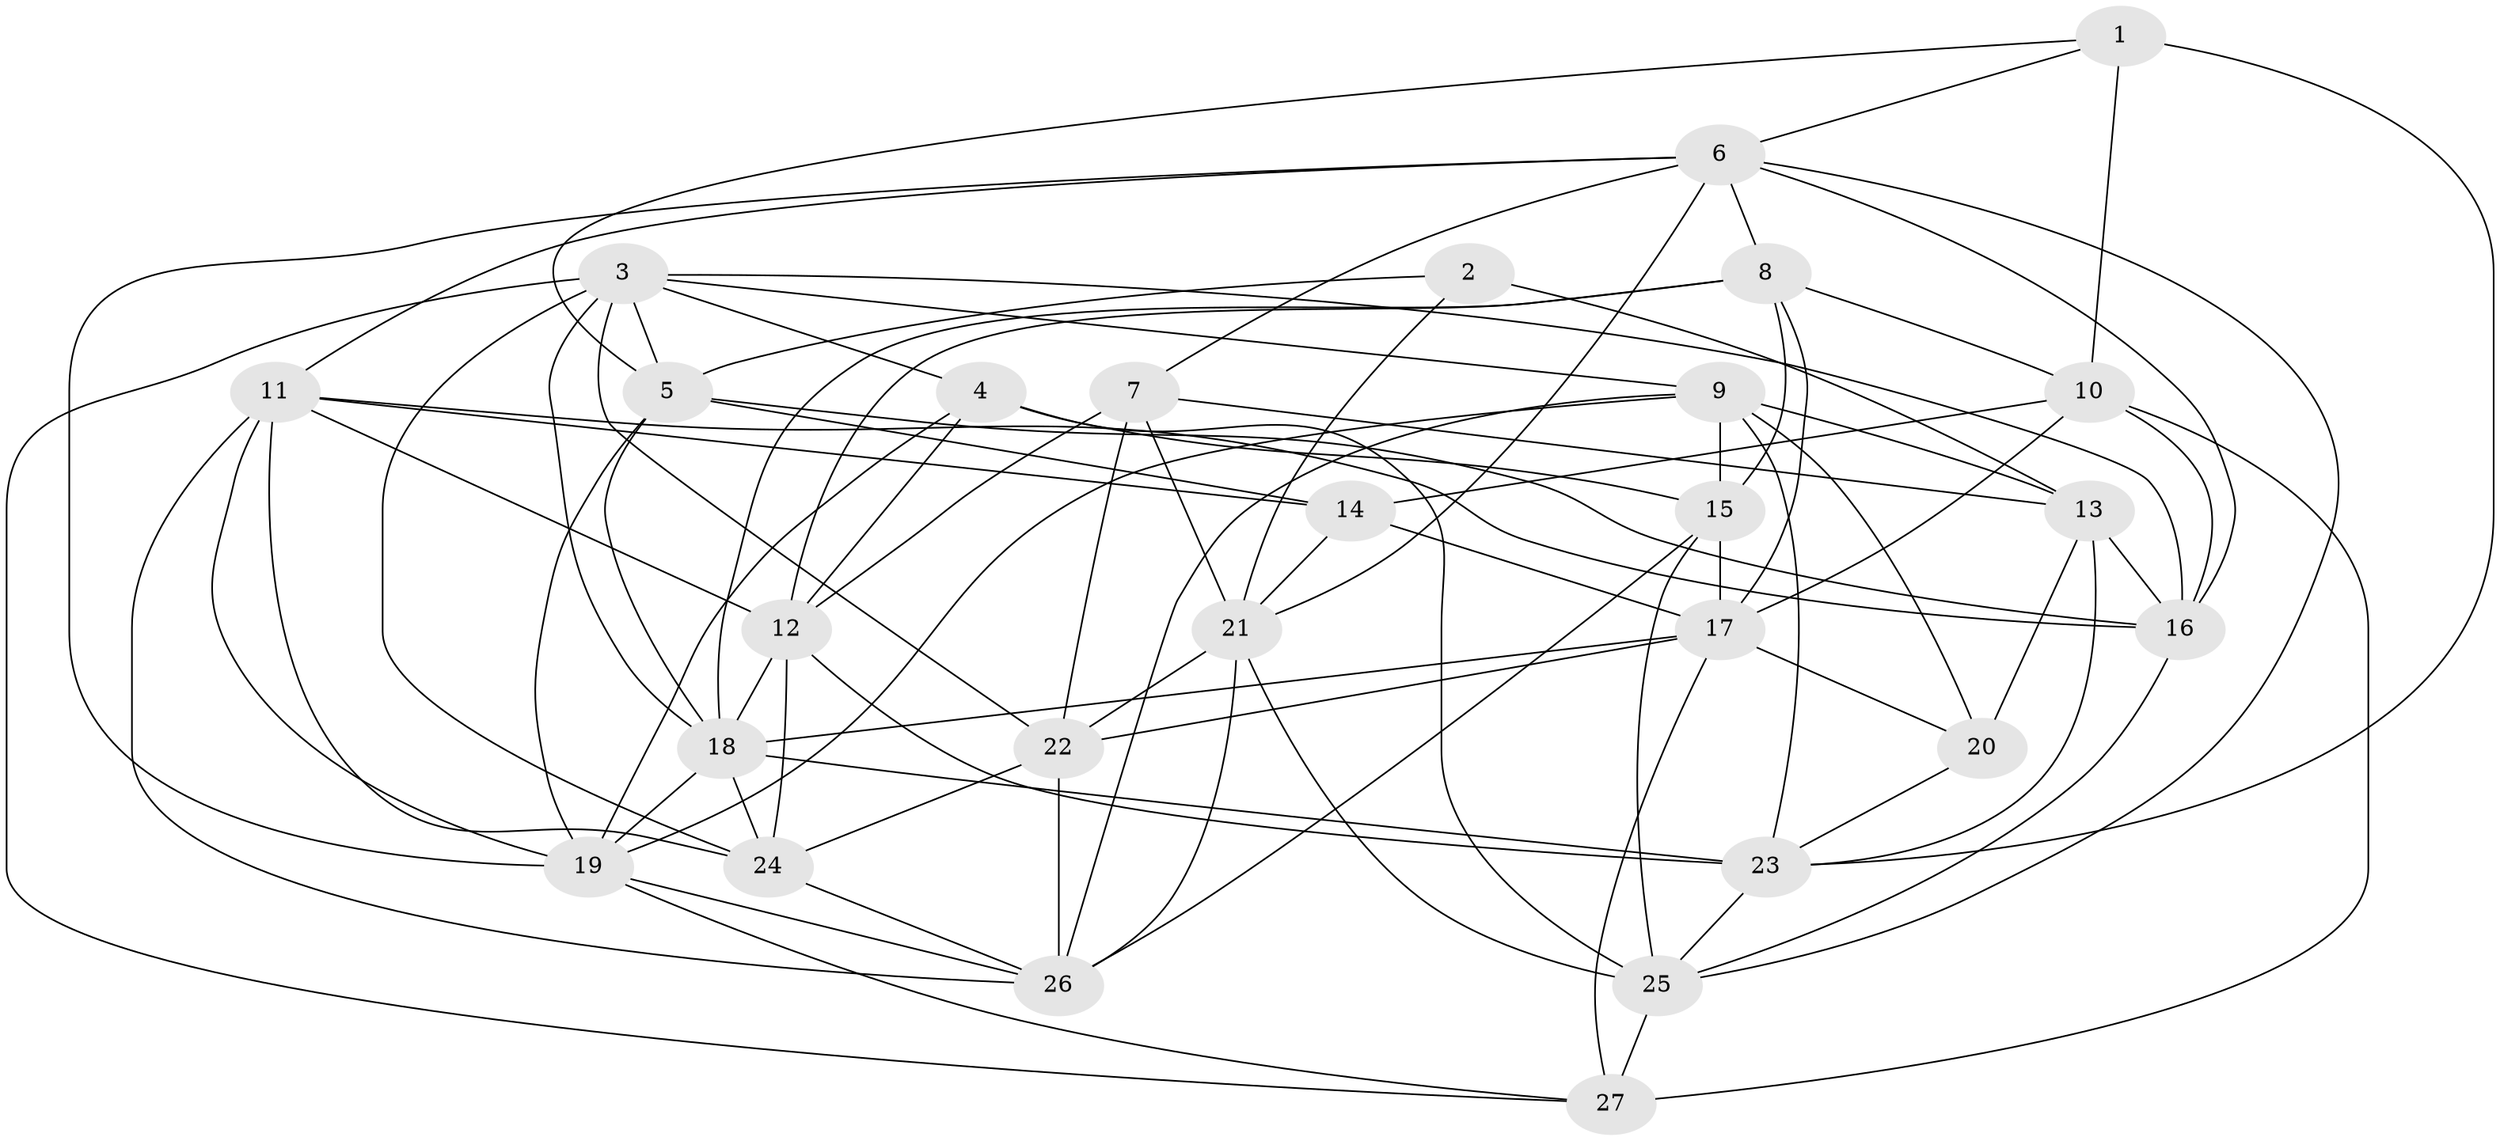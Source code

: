 // original degree distribution, {4: 1.0}
// Generated by graph-tools (version 1.1) at 2025/38/03/04/25 23:38:07]
// undirected, 27 vertices, 85 edges
graph export_dot {
  node [color=gray90,style=filled];
  1;
  2;
  3;
  4;
  5;
  6;
  7;
  8;
  9;
  10;
  11;
  12;
  13;
  14;
  15;
  16;
  17;
  18;
  19;
  20;
  21;
  22;
  23;
  24;
  25;
  26;
  27;
  1 -- 5 [weight=1.0];
  1 -- 6 [weight=1.0];
  1 -- 10 [weight=1.0];
  1 -- 23 [weight=1.0];
  2 -- 5 [weight=1.0];
  2 -- 13 [weight=2.0];
  2 -- 21 [weight=1.0];
  3 -- 4 [weight=1.0];
  3 -- 5 [weight=1.0];
  3 -- 9 [weight=1.0];
  3 -- 16 [weight=1.0];
  3 -- 18 [weight=1.0];
  3 -- 22 [weight=1.0];
  3 -- 24 [weight=1.0];
  3 -- 27 [weight=1.0];
  4 -- 12 [weight=1.0];
  4 -- 15 [weight=2.0];
  4 -- 19 [weight=1.0];
  4 -- 25 [weight=1.0];
  5 -- 14 [weight=2.0];
  5 -- 16 [weight=1.0];
  5 -- 18 [weight=1.0];
  5 -- 19 [weight=1.0];
  6 -- 7 [weight=1.0];
  6 -- 8 [weight=1.0];
  6 -- 11 [weight=1.0];
  6 -- 16 [weight=1.0];
  6 -- 19 [weight=1.0];
  6 -- 21 [weight=1.0];
  6 -- 25 [weight=1.0];
  7 -- 12 [weight=1.0];
  7 -- 13 [weight=1.0];
  7 -- 21 [weight=1.0];
  7 -- 22 [weight=2.0];
  8 -- 10 [weight=1.0];
  8 -- 12 [weight=1.0];
  8 -- 15 [weight=1.0];
  8 -- 17 [weight=1.0];
  8 -- 18 [weight=1.0];
  9 -- 13 [weight=1.0];
  9 -- 15 [weight=2.0];
  9 -- 19 [weight=1.0];
  9 -- 20 [weight=1.0];
  9 -- 23 [weight=1.0];
  9 -- 26 [weight=1.0];
  10 -- 14 [weight=3.0];
  10 -- 16 [weight=1.0];
  10 -- 17 [weight=1.0];
  10 -- 27 [weight=1.0];
  11 -- 12 [weight=1.0];
  11 -- 14 [weight=1.0];
  11 -- 16 [weight=1.0];
  11 -- 19 [weight=1.0];
  11 -- 24 [weight=1.0];
  11 -- 26 [weight=2.0];
  12 -- 18 [weight=2.0];
  12 -- 23 [weight=1.0];
  12 -- 24 [weight=1.0];
  13 -- 16 [weight=2.0];
  13 -- 20 [weight=3.0];
  13 -- 23 [weight=1.0];
  14 -- 17 [weight=1.0];
  14 -- 21 [weight=1.0];
  15 -- 17 [weight=1.0];
  15 -- 25 [weight=1.0];
  15 -- 26 [weight=1.0];
  16 -- 25 [weight=1.0];
  17 -- 18 [weight=1.0];
  17 -- 20 [weight=1.0];
  17 -- 22 [weight=1.0];
  17 -- 27 [weight=1.0];
  18 -- 19 [weight=1.0];
  18 -- 23 [weight=2.0];
  18 -- 24 [weight=1.0];
  19 -- 26 [weight=1.0];
  19 -- 27 [weight=1.0];
  20 -- 23 [weight=1.0];
  21 -- 22 [weight=1.0];
  21 -- 25 [weight=1.0];
  21 -- 26 [weight=2.0];
  22 -- 24 [weight=1.0];
  22 -- 26 [weight=2.0];
  23 -- 25 [weight=1.0];
  24 -- 26 [weight=1.0];
  25 -- 27 [weight=2.0];
}
